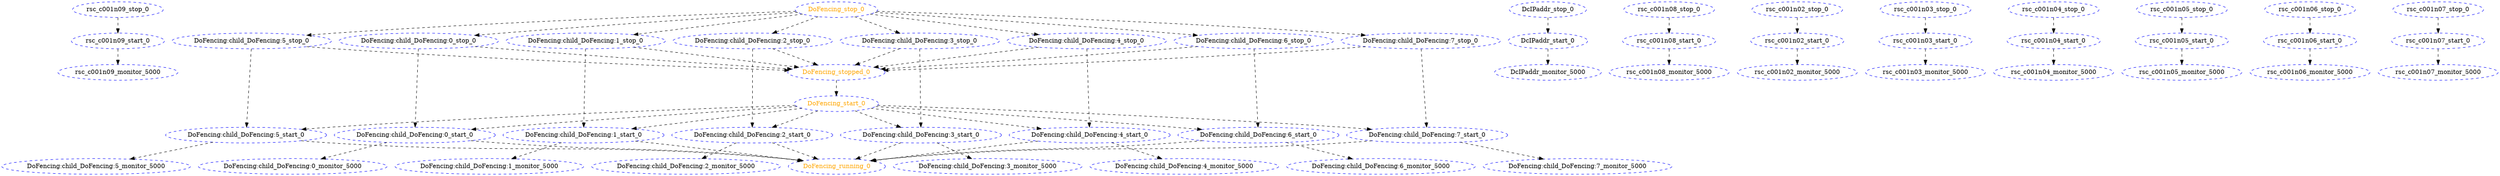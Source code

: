 digraph "g" {
	size = "30,30"
"rsc_c001n09_monitor_5000" [ style="dashed" color="blue" fontcolor="black" ]
"DoFencing:child_DoFencing:5_monitor_5000" [ style="dashed" color="blue" fontcolor="black" ]
"DcIPaddr_monitor_5000" [ style="dashed" color="blue" fontcolor="black" ]
"DoFencing:child_DoFencing:7_monitor_5000" [ style="dashed" color="blue" fontcolor="black" ]
"rsc_c001n08_monitor_5000" [ style="dashed" color="blue" fontcolor="black" ]
"rsc_c001n02_monitor_5000" [ style="dashed" color="blue" fontcolor="black" ]
"DoFencing:child_DoFencing:6_monitor_5000" [ style="dashed" color="blue" fontcolor="black" ]
"DoFencing:child_DoFencing:0_monitor_5000" [ style="dashed" color="blue" fontcolor="black" ]
"rsc_c001n03_monitor_5000" [ style="dashed" color="blue" fontcolor="black" ]
"DoFencing:child_DoFencing:1_monitor_5000" [ style="dashed" color="blue" fontcolor="black" ]
"rsc_c001n04_monitor_5000" [ style="dashed" color="blue" fontcolor="black" ]
"DoFencing:child_DoFencing:2_monitor_5000" [ style="dashed" color="blue" fontcolor="black" ]
"rsc_c001n05_monitor_5000" [ style="dashed" color="blue" fontcolor="black" ]
"DoFencing:child_DoFencing:3_monitor_5000" [ style="dashed" color="blue" fontcolor="black" ]
"rsc_c001n06_monitor_5000" [ style="dashed" color="blue" fontcolor="black" ]
"DoFencing:child_DoFencing:4_monitor_5000" [ style="dashed" color="blue" fontcolor="black" ]
"rsc_c001n07_monitor_5000" [ style="dashed" color="blue" fontcolor="black" ]
"DcIPaddr_stop_0" [ style="dashed" color="blue" fontcolor="black" ]
"DcIPaddr_start_0" [ style="dashed" color="blue" fontcolor="black" ]
"rsc_c001n09_stop_0" [ style="dashed" color="blue" fontcolor="black" ]
"rsc_c001n09_start_0" [ style="dashed" color="blue" fontcolor="black" ]
"rsc_c001n02_stop_0" [ style="dashed" color="blue" fontcolor="black" ]
"rsc_c001n02_start_0" [ style="dashed" color="blue" fontcolor="black" ]
"rsc_c001n03_stop_0" [ style="dashed" color="blue" fontcolor="black" ]
"rsc_c001n03_start_0" [ style="dashed" color="blue" fontcolor="black" ]
"rsc_c001n04_stop_0" [ style="dashed" color="blue" fontcolor="black" ]
"rsc_c001n04_start_0" [ style="dashed" color="blue" fontcolor="black" ]
"rsc_c001n05_stop_0" [ style="dashed" color="blue" fontcolor="black" ]
"rsc_c001n05_start_0" [ style="dashed" color="blue" fontcolor="black" ]
"rsc_c001n06_stop_0" [ style="dashed" color="blue" fontcolor="black" ]
"rsc_c001n06_start_0" [ style="dashed" color="blue" fontcolor="black" ]
"rsc_c001n07_stop_0" [ style="dashed" color="blue" fontcolor="black" ]
"rsc_c001n07_start_0" [ style="dashed" color="blue" fontcolor="black" ]
"rsc_c001n08_stop_0" [ style="dashed" color="blue" fontcolor="black" ]
"rsc_c001n08_start_0" [ style="dashed" color="blue" fontcolor="black" ]
"DoFencing:child_DoFencing:0_stop_0" [ style="dashed" color="blue" fontcolor="black" ]
"DoFencing:child_DoFencing:0_start_0" [ style="dashed" color="blue" fontcolor="black" ]
"DoFencing:child_DoFencing:1_stop_0" [ style="dashed" color="blue" fontcolor="black" ]
"DoFencing:child_DoFencing:1_start_0" [ style="dashed" color="blue" fontcolor="black" ]
"DoFencing:child_DoFencing:2_stop_0" [ style="dashed" color="blue" fontcolor="black" ]
"DoFencing:child_DoFencing:2_start_0" [ style="dashed" color="blue" fontcolor="black" ]
"DoFencing:child_DoFencing:3_stop_0" [ style="dashed" color="blue" fontcolor="black" ]
"DoFencing:child_DoFencing:3_start_0" [ style="dashed" color="blue" fontcolor="black" ]
"DoFencing:child_DoFencing:4_stop_0" [ style="dashed" color="blue" fontcolor="black" ]
"DoFencing:child_DoFencing:4_start_0" [ style="dashed" color="blue" fontcolor="black" ]
"DoFencing:child_DoFencing:5_stop_0" [ style="dashed" color="blue" fontcolor="black" ]
"DoFencing:child_DoFencing:5_start_0" [ style="dashed" color="blue" fontcolor="black" ]
"DoFencing:child_DoFencing:6_stop_0" [ style="dashed" color="blue" fontcolor="black" ]
"DoFencing:child_DoFencing:6_start_0" [ style="dashed" color="blue" fontcolor="black" ]
"DoFencing:child_DoFencing:7_stop_0" [ style="dashed" color="blue" fontcolor="black" ]
"DoFencing:child_DoFencing:7_start_0" [ style="dashed" color="blue" fontcolor="black" ]
"DoFencing_start_0" [ style="dashed" color="blue" fontcolor="orange" ]
"DoFencing_running_0" [ style="dashed" color="blue" fontcolor="orange" ]
"DoFencing_stop_0" [ style="dashed" color="blue" fontcolor="orange" ]
"DoFencing_stopped_0" [ style="dashed" color="blue" fontcolor="orange" ]
"rsc_c001n09_start_0" -> "rsc_c001n09_monitor_5000" [ style = dashed]
"DoFencing:child_DoFencing:5_start_0" -> "DoFencing:child_DoFencing:5_monitor_5000" [ style = dashed]
"DcIPaddr_start_0" -> "DcIPaddr_monitor_5000" [ style = dashed]
"DoFencing:child_DoFencing:7_start_0" -> "DoFencing:child_DoFencing:7_monitor_5000" [ style = dashed]
"rsc_c001n08_start_0" -> "rsc_c001n08_monitor_5000" [ style = dashed]
"rsc_c001n02_start_0" -> "rsc_c001n02_monitor_5000" [ style = dashed]
"DoFencing:child_DoFencing:6_start_0" -> "DoFencing:child_DoFencing:6_monitor_5000" [ style = dashed]
"DoFencing:child_DoFencing:0_start_0" -> "DoFencing:child_DoFencing:0_monitor_5000" [ style = dashed]
"rsc_c001n03_start_0" -> "rsc_c001n03_monitor_5000" [ style = dashed]
"DoFencing:child_DoFencing:1_start_0" -> "DoFencing:child_DoFencing:1_monitor_5000" [ style = dashed]
"rsc_c001n04_start_0" -> "rsc_c001n04_monitor_5000" [ style = dashed]
"DoFencing:child_DoFencing:2_start_0" -> "DoFencing:child_DoFencing:2_monitor_5000" [ style = dashed]
"rsc_c001n05_start_0" -> "rsc_c001n05_monitor_5000" [ style = dashed]
"DoFencing:child_DoFencing:3_start_0" -> "DoFencing:child_DoFencing:3_monitor_5000" [ style = dashed]
"rsc_c001n06_start_0" -> "rsc_c001n06_monitor_5000" [ style = dashed]
"DoFencing:child_DoFencing:4_start_0" -> "DoFencing:child_DoFencing:4_monitor_5000" [ style = dashed]
"rsc_c001n07_start_0" -> "rsc_c001n07_monitor_5000" [ style = dashed]
"DcIPaddr_stop_0" -> "DcIPaddr_start_0" [ style = dashed]
"rsc_c001n09_stop_0" -> "rsc_c001n09_start_0" [ style = dashed]
"rsc_c001n02_stop_0" -> "rsc_c001n02_start_0" [ style = dashed]
"rsc_c001n03_stop_0" -> "rsc_c001n03_start_0" [ style = dashed]
"rsc_c001n04_stop_0" -> "rsc_c001n04_start_0" [ style = dashed]
"rsc_c001n05_stop_0" -> "rsc_c001n05_start_0" [ style = dashed]
"rsc_c001n06_stop_0" -> "rsc_c001n06_start_0" [ style = dashed]
"rsc_c001n07_stop_0" -> "rsc_c001n07_start_0" [ style = dashed]
"rsc_c001n08_stop_0" -> "rsc_c001n08_start_0" [ style = dashed]
"DoFencing_stop_0" -> "DoFencing:child_DoFencing:0_stop_0" [ style = dashed]
"DoFencing:child_DoFencing:0_stop_0" -> "DoFencing:child_DoFencing:0_start_0" [ style = dashed]
"DoFencing_start_0" -> "DoFencing:child_DoFencing:0_start_0" [ style = dashed]
"DoFencing_stop_0" -> "DoFencing:child_DoFencing:1_stop_0" [ style = dashed]
"DoFencing:child_DoFencing:1_stop_0" -> "DoFencing:child_DoFencing:1_start_0" [ style = dashed]
"DoFencing_start_0" -> "DoFencing:child_DoFencing:1_start_0" [ style = dashed]
"DoFencing_stop_0" -> "DoFencing:child_DoFencing:2_stop_0" [ style = dashed]
"DoFencing:child_DoFencing:2_stop_0" -> "DoFencing:child_DoFencing:2_start_0" [ style = dashed]
"DoFencing_start_0" -> "DoFencing:child_DoFencing:2_start_0" [ style = dashed]
"DoFencing_stop_0" -> "DoFencing:child_DoFencing:3_stop_0" [ style = dashed]
"DoFencing:child_DoFencing:3_stop_0" -> "DoFencing:child_DoFencing:3_start_0" [ style = dashed]
"DoFencing_start_0" -> "DoFencing:child_DoFencing:3_start_0" [ style = dashed]
"DoFencing_stop_0" -> "DoFencing:child_DoFencing:4_stop_0" [ style = dashed]
"DoFencing:child_DoFencing:4_stop_0" -> "DoFencing:child_DoFencing:4_start_0" [ style = dashed]
"DoFencing_start_0" -> "DoFencing:child_DoFencing:4_start_0" [ style = dashed]
"DoFencing_stop_0" -> "DoFencing:child_DoFencing:5_stop_0" [ style = dashed]
"DoFencing:child_DoFencing:5_stop_0" -> "DoFencing:child_DoFencing:5_start_0" [ style = dashed]
"DoFencing_start_0" -> "DoFencing:child_DoFencing:5_start_0" [ style = dashed]
"DoFencing_stop_0" -> "DoFencing:child_DoFencing:6_stop_0" [ style = dashed]
"DoFencing:child_DoFencing:6_stop_0" -> "DoFencing:child_DoFencing:6_start_0" [ style = dashed]
"DoFencing_start_0" -> "DoFencing:child_DoFencing:6_start_0" [ style = dashed]
"DoFencing_stop_0" -> "DoFencing:child_DoFencing:7_stop_0" [ style = dashed]
"DoFencing:child_DoFencing:7_stop_0" -> "DoFencing:child_DoFencing:7_start_0" [ style = dashed]
"DoFencing_start_0" -> "DoFencing:child_DoFencing:7_start_0" [ style = dashed]
"DoFencing_stopped_0" -> "DoFencing_start_0" [ style = dashed]
"DoFencing:child_DoFencing:0_start_0" -> "DoFencing_running_0" [ style = dashed]
"DoFencing:child_DoFencing:1_start_0" -> "DoFencing_running_0" [ style = dashed]
"DoFencing:child_DoFencing:2_start_0" -> "DoFencing_running_0" [ style = dashed]
"DoFencing:child_DoFencing:3_start_0" -> "DoFencing_running_0" [ style = dashed]
"DoFencing:child_DoFencing:4_start_0" -> "DoFencing_running_0" [ style = dashed]
"DoFencing:child_DoFencing:5_start_0" -> "DoFencing_running_0" [ style = dashed]
"DoFencing:child_DoFencing:6_start_0" -> "DoFencing_running_0" [ style = dashed]
"DoFencing:child_DoFencing:7_start_0" -> "DoFencing_running_0" [ style = dashed]
"DoFencing:child_DoFencing:0_stop_0" -> "DoFencing_stopped_0" [ style = dashed]
"DoFencing:child_DoFencing:1_stop_0" -> "DoFencing_stopped_0" [ style = dashed]
"DoFencing:child_DoFencing:2_stop_0" -> "DoFencing_stopped_0" [ style = dashed]
"DoFencing:child_DoFencing:3_stop_0" -> "DoFencing_stopped_0" [ style = dashed]
"DoFencing:child_DoFencing:4_stop_0" -> "DoFencing_stopped_0" [ style = dashed]
"DoFencing:child_DoFencing:5_stop_0" -> "DoFencing_stopped_0" [ style = dashed]
"DoFencing:child_DoFencing:6_stop_0" -> "DoFencing_stopped_0" [ style = dashed]
"DoFencing:child_DoFencing:7_stop_0" -> "DoFencing_stopped_0" [ style = dashed]
}
